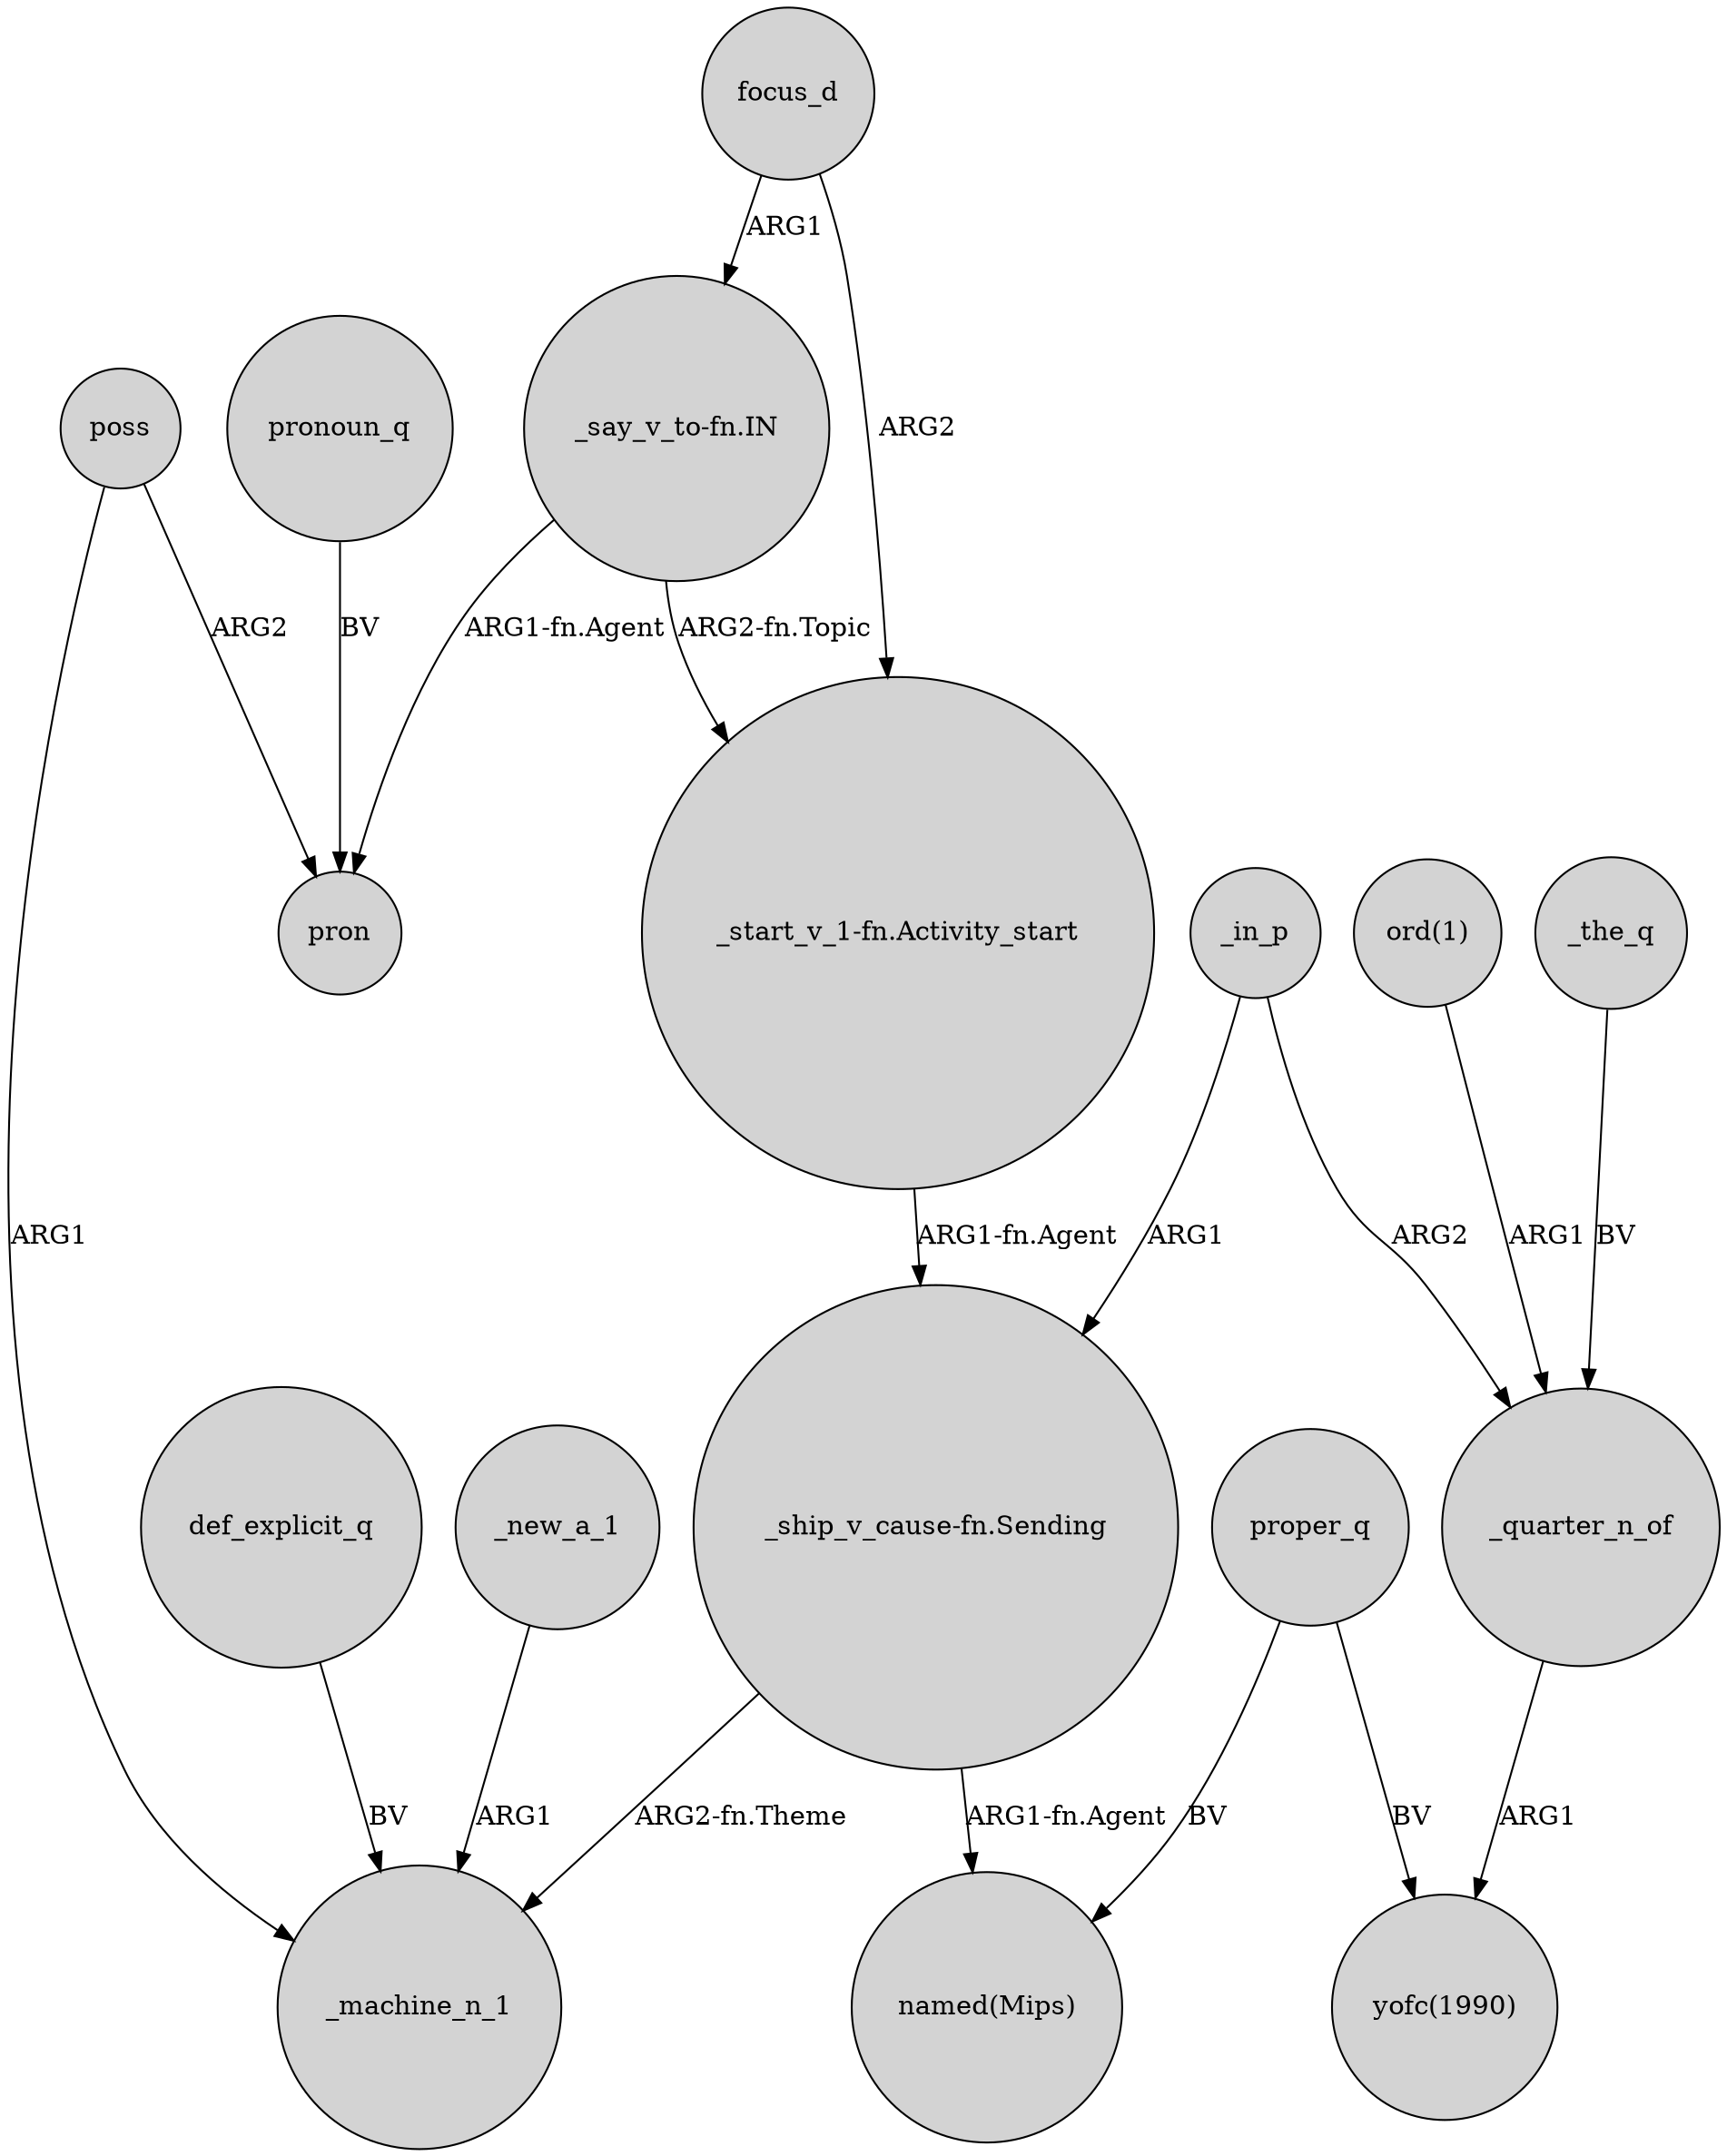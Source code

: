 digraph {
	node [shape=circle style=filled]
	"_say_v_to-fn.IN" -> "_start_v_1-fn.Activity_start" [label="ARG2-fn.Topic"]
	poss -> pron [label=ARG2]
	def_explicit_q -> _machine_n_1 [label=BV]
	proper_q -> "yofc(1990)" [label=BV]
	pronoun_q -> pron [label=BV]
	_in_p -> _quarter_n_of [label=ARG2]
	_new_a_1 -> _machine_n_1 [label=ARG1]
	"ord(1)" -> _quarter_n_of [label=ARG1]
	poss -> _machine_n_1 [label=ARG1]
	focus_d -> "_start_v_1-fn.Activity_start" [label=ARG2]
	_the_q -> _quarter_n_of [label=BV]
	"_say_v_to-fn.IN" -> pron [label="ARG1-fn.Agent"]
	_quarter_n_of -> "yofc(1990)" [label=ARG1]
	"_start_v_1-fn.Activity_start" -> "_ship_v_cause-fn.Sending" [label="ARG1-fn.Agent"]
	proper_q -> "named(Mips)" [label=BV]
	"_ship_v_cause-fn.Sending" -> "named(Mips)" [label="ARG1-fn.Agent"]
	_in_p -> "_ship_v_cause-fn.Sending" [label=ARG1]
	focus_d -> "_say_v_to-fn.IN" [label=ARG1]
	"_ship_v_cause-fn.Sending" -> _machine_n_1 [label="ARG2-fn.Theme"]
}

